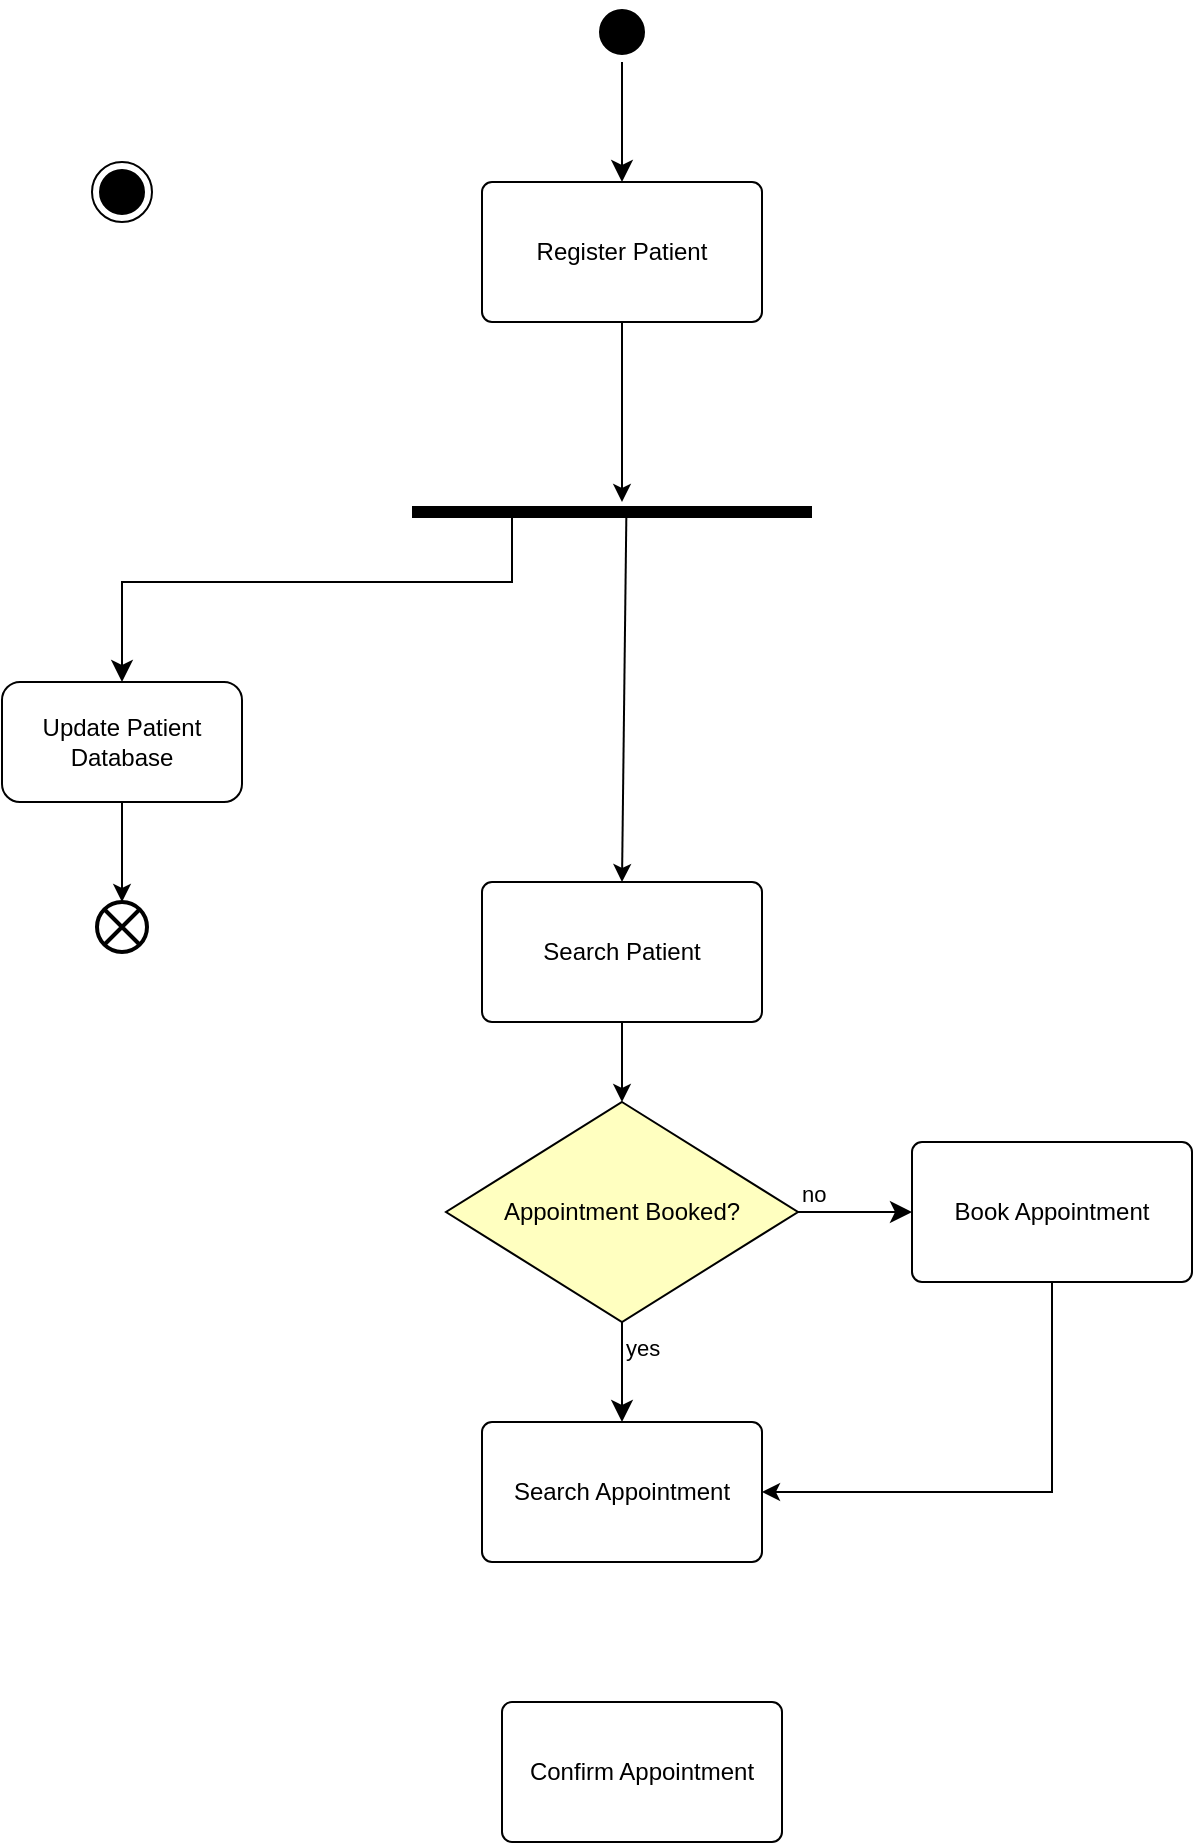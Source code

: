 <mxfile version="22.0.0" type="github">
  <diagram name="Page-1" id="Sdwl2rWb56yCQ2EqgOvv">
    <mxGraphModel dx="629" dy="313" grid="1" gridSize="10" guides="1" tooltips="1" connect="1" arrows="1" fold="1" page="1" pageScale="1" pageWidth="827" pageHeight="1169" math="0" shadow="0">
      <root>
        <mxCell id="0" />
        <mxCell id="1" parent="0" />
        <mxCell id="1aDPQYtuDaAINnIUhb40-1" value="" style="ellipse;html=1;shape=endState;fillColor=#000000;strokeColor=#000000;" vertex="1" parent="1">
          <mxGeometry x="100" y="180" width="30" height="30" as="geometry" />
        </mxCell>
        <mxCell id="1aDPQYtuDaAINnIUhb40-2" value="" style="ellipse;html=1;shape=startState;fillColor=#000000;strokeColor=#000000;" vertex="1" parent="1">
          <mxGeometry x="350" y="100" width="30" height="30" as="geometry" />
        </mxCell>
        <mxCell id="1aDPQYtuDaAINnIUhb40-3" value="" style="edgeStyle=orthogonalEdgeStyle;html=1;verticalAlign=bottom;endArrow=classic;endSize=8;strokeColor=#000000;rounded=0;" edge="1" source="1aDPQYtuDaAINnIUhb40-2" parent="1">
          <mxGeometry relative="1" as="geometry">
            <mxPoint x="365" y="190" as="targetPoint" />
          </mxGeometry>
        </mxCell>
        <mxCell id="1aDPQYtuDaAINnIUhb40-4" value="Register Patient" style="html=1;align=center;verticalAlign=middle;rounded=1;absoluteArcSize=1;arcSize=10;dashed=0;whiteSpace=wrap;" vertex="1" parent="1">
          <mxGeometry x="295" y="190" width="140" height="70" as="geometry" />
        </mxCell>
        <mxCell id="1aDPQYtuDaAINnIUhb40-5" value="Search Patient" style="html=1;align=center;verticalAlign=middle;rounded=1;absoluteArcSize=1;arcSize=10;dashed=0;whiteSpace=wrap;" vertex="1" parent="1">
          <mxGeometry x="295" y="540" width="140" height="70" as="geometry" />
        </mxCell>
        <mxCell id="1aDPQYtuDaAINnIUhb40-6" value="Book Appointment" style="html=1;align=center;verticalAlign=middle;rounded=1;absoluteArcSize=1;arcSize=10;dashed=0;whiteSpace=wrap;" vertex="1" parent="1">
          <mxGeometry x="510" y="670" width="140" height="70" as="geometry" />
        </mxCell>
        <mxCell id="1aDPQYtuDaAINnIUhb40-7" value="Search Appointment" style="html=1;align=center;verticalAlign=middle;rounded=1;absoluteArcSize=1;arcSize=10;dashed=0;whiteSpace=wrap;" vertex="1" parent="1">
          <mxGeometry x="295" y="810" width="140" height="70" as="geometry" />
        </mxCell>
        <mxCell id="1aDPQYtuDaAINnIUhb40-8" value="" style="shape=line;html=1;strokeWidth=6;strokeColor=#000000;" vertex="1" parent="1">
          <mxGeometry x="260" y="350" width="200" height="10" as="geometry" />
        </mxCell>
        <mxCell id="1aDPQYtuDaAINnIUhb40-9" value="" style="edgeStyle=orthogonalEdgeStyle;html=1;verticalAlign=bottom;endArrow=classic;endSize=8;strokeColor=#000000;rounded=0;exitX=0.25;exitY=0.5;exitDx=0;exitDy=0;exitPerimeter=0;entryX=0.5;entryY=0;entryDx=0;entryDy=0;" edge="1" source="1aDPQYtuDaAINnIUhb40-8" parent="1" target="1aDPQYtuDaAINnIUhb40-16">
          <mxGeometry relative="1" as="geometry">
            <mxPoint x="130" y="310" as="targetPoint" />
            <Array as="points">
              <mxPoint x="310" y="390" />
              <mxPoint x="115" y="390" />
            </Array>
          </mxGeometry>
        </mxCell>
        <mxCell id="1aDPQYtuDaAINnIUhb40-10" value="Appointment Booked?" style="rhombus;whiteSpace=wrap;html=1;fontColor=#000000;fillColor=#ffffc0;strokeColor=#000000;" vertex="1" parent="1">
          <mxGeometry x="277" y="650" width="176" height="110" as="geometry" />
        </mxCell>
        <mxCell id="1aDPQYtuDaAINnIUhb40-11" value="no" style="edgeStyle=orthogonalEdgeStyle;html=1;align=left;verticalAlign=bottom;endArrow=classic;endSize=8;strokeColor=#000000;rounded=0;entryX=0;entryY=0.5;entryDx=0;entryDy=0;" edge="1" source="1aDPQYtuDaAINnIUhb40-10" parent="1" target="1aDPQYtuDaAINnIUhb40-6">
          <mxGeometry x="-1" relative="1" as="geometry">
            <mxPoint x="504" y="650" as="targetPoint" />
          </mxGeometry>
        </mxCell>
        <mxCell id="1aDPQYtuDaAINnIUhb40-12" value="yes" style="edgeStyle=orthogonalEdgeStyle;html=1;align=left;verticalAlign=top;endArrow=classic;endSize=8;strokeColor=#000000;rounded=0;exitX=0.5;exitY=1;exitDx=0;exitDy=0;entryX=0.5;entryY=0;entryDx=0;entryDy=0;" edge="1" source="1aDPQYtuDaAINnIUhb40-10" parent="1" target="1aDPQYtuDaAINnIUhb40-7">
          <mxGeometry x="-1" relative="1" as="geometry">
            <mxPoint x="530" y="770" as="targetPoint" />
          </mxGeometry>
        </mxCell>
        <mxCell id="1aDPQYtuDaAINnIUhb40-13" value="" style="endArrow=classic;html=1;rounded=0;exitX=0.5;exitY=1;exitDx=0;exitDy=0;entryX=1;entryY=0.5;entryDx=0;entryDy=0;" edge="1" parent="1" source="1aDPQYtuDaAINnIUhb40-6" target="1aDPQYtuDaAINnIUhb40-7">
          <mxGeometry width="50" height="50" relative="1" as="geometry">
            <mxPoint x="480" y="860" as="sourcePoint" />
            <mxPoint x="440" y="845" as="targetPoint" />
            <Array as="points">
              <mxPoint x="580" y="845" />
            </Array>
          </mxGeometry>
        </mxCell>
        <mxCell id="1aDPQYtuDaAINnIUhb40-14" value="" style="endArrow=classic;html=1;rounded=0;exitX=0.5;exitY=1;exitDx=0;exitDy=0;" edge="1" parent="1" source="1aDPQYtuDaAINnIUhb40-4">
          <mxGeometry width="50" height="50" relative="1" as="geometry">
            <mxPoint x="570" y="290" as="sourcePoint" />
            <mxPoint x="365" y="350" as="targetPoint" />
          </mxGeometry>
        </mxCell>
        <mxCell id="1aDPQYtuDaAINnIUhb40-15" value="" style="endArrow=classic;html=1;rounded=0;entryX=0.5;entryY=0;entryDx=0;entryDy=0;exitX=0.5;exitY=1;exitDx=0;exitDy=0;" edge="1" parent="1" source="1aDPQYtuDaAINnIUhb40-5" target="1aDPQYtuDaAINnIUhb40-10">
          <mxGeometry width="50" height="50" relative="1" as="geometry">
            <mxPoint x="100" y="740" as="sourcePoint" />
            <mxPoint x="150" y="690" as="targetPoint" />
          </mxGeometry>
        </mxCell>
        <mxCell id="1aDPQYtuDaAINnIUhb40-16" value="Update Patient Database" style="rounded=1;whiteSpace=wrap;html=1;" vertex="1" parent="1">
          <mxGeometry x="55" y="440" width="120" height="60" as="geometry" />
        </mxCell>
        <mxCell id="1aDPQYtuDaAINnIUhb40-17" value="" style="endArrow=classic;html=1;rounded=0;entryX=0.5;entryY=0;entryDx=0;entryDy=0;exitX=0.536;exitY=0.452;exitDx=0;exitDy=0;exitPerimeter=0;" edge="1" parent="1" source="1aDPQYtuDaAINnIUhb40-8" target="1aDPQYtuDaAINnIUhb40-5">
          <mxGeometry width="50" height="50" relative="1" as="geometry">
            <mxPoint x="340" y="490" as="sourcePoint" />
            <mxPoint x="390" y="440" as="targetPoint" />
          </mxGeometry>
        </mxCell>
        <mxCell id="1aDPQYtuDaAINnIUhb40-18" value="" style="html=1;shape=mxgraph.sysml.flowFinal;strokeWidth=2;verticalLabelPosition=bottom;verticalAlignment=top;" vertex="1" parent="1">
          <mxGeometry x="102.5" y="550" width="25" height="25" as="geometry" />
        </mxCell>
        <mxCell id="1aDPQYtuDaAINnIUhb40-19" value="" style="endArrow=classic;html=1;rounded=0;entryX=0.5;entryY=0;entryDx=0;entryDy=0;entryPerimeter=0;exitX=0.5;exitY=1;exitDx=0;exitDy=0;" edge="1" parent="1" source="1aDPQYtuDaAINnIUhb40-16" target="1aDPQYtuDaAINnIUhb40-18">
          <mxGeometry width="50" height="50" relative="1" as="geometry">
            <mxPoint x="80" y="550" as="sourcePoint" />
            <mxPoint x="130" y="500" as="targetPoint" />
          </mxGeometry>
        </mxCell>
        <mxCell id="1aDPQYtuDaAINnIUhb40-20" value="Confirm Appointment" style="html=1;align=center;verticalAlign=middle;rounded=1;absoluteArcSize=1;arcSize=10;dashed=0;whiteSpace=wrap;" vertex="1" parent="1">
          <mxGeometry x="305" y="950" width="140" height="70" as="geometry" />
        </mxCell>
      </root>
    </mxGraphModel>
  </diagram>
</mxfile>
